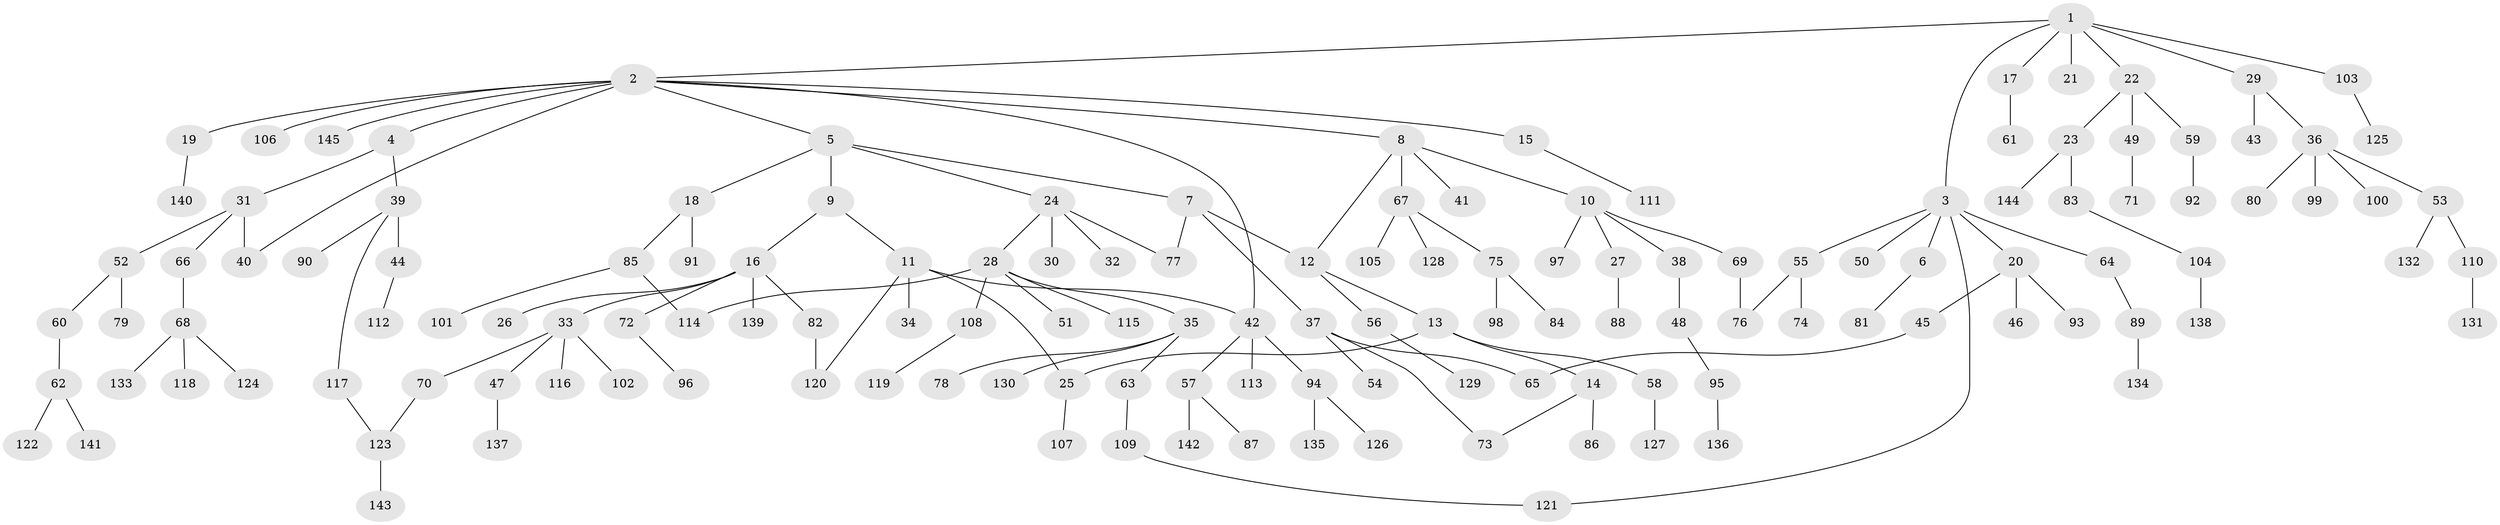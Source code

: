 // coarse degree distribution, {5: 0.0196078431372549, 4: 0.13725490196078433, 3: 0.0784313725490196, 6: 0.029411764705882353, 1: 0.38235294117647056, 2: 0.3431372549019608, 9: 0.00980392156862745}
// Generated by graph-tools (version 1.1) at 2025/36/03/04/25 23:36:02]
// undirected, 145 vertices, 156 edges
graph export_dot {
  node [color=gray90,style=filled];
  1;
  2;
  3;
  4;
  5;
  6;
  7;
  8;
  9;
  10;
  11;
  12;
  13;
  14;
  15;
  16;
  17;
  18;
  19;
  20;
  21;
  22;
  23;
  24;
  25;
  26;
  27;
  28;
  29;
  30;
  31;
  32;
  33;
  34;
  35;
  36;
  37;
  38;
  39;
  40;
  41;
  42;
  43;
  44;
  45;
  46;
  47;
  48;
  49;
  50;
  51;
  52;
  53;
  54;
  55;
  56;
  57;
  58;
  59;
  60;
  61;
  62;
  63;
  64;
  65;
  66;
  67;
  68;
  69;
  70;
  71;
  72;
  73;
  74;
  75;
  76;
  77;
  78;
  79;
  80;
  81;
  82;
  83;
  84;
  85;
  86;
  87;
  88;
  89;
  90;
  91;
  92;
  93;
  94;
  95;
  96;
  97;
  98;
  99;
  100;
  101;
  102;
  103;
  104;
  105;
  106;
  107;
  108;
  109;
  110;
  111;
  112;
  113;
  114;
  115;
  116;
  117;
  118;
  119;
  120;
  121;
  122;
  123;
  124;
  125;
  126;
  127;
  128;
  129;
  130;
  131;
  132;
  133;
  134;
  135;
  136;
  137;
  138;
  139;
  140;
  141;
  142;
  143;
  144;
  145;
  1 -- 2;
  1 -- 3;
  1 -- 17;
  1 -- 21;
  1 -- 22;
  1 -- 29;
  1 -- 103;
  2 -- 4;
  2 -- 5;
  2 -- 8;
  2 -- 15;
  2 -- 19;
  2 -- 106;
  2 -- 145;
  2 -- 42;
  2 -- 40;
  3 -- 6;
  3 -- 20;
  3 -- 50;
  3 -- 55;
  3 -- 64;
  3 -- 121;
  4 -- 31;
  4 -- 39;
  5 -- 7;
  5 -- 9;
  5 -- 18;
  5 -- 24;
  6 -- 81;
  7 -- 37;
  7 -- 77;
  7 -- 12;
  8 -- 10;
  8 -- 12;
  8 -- 41;
  8 -- 67;
  9 -- 11;
  9 -- 16;
  10 -- 27;
  10 -- 38;
  10 -- 69;
  10 -- 97;
  11 -- 34;
  11 -- 42;
  11 -- 120;
  11 -- 25;
  12 -- 13;
  12 -- 56;
  13 -- 14;
  13 -- 25;
  13 -- 58;
  14 -- 73;
  14 -- 86;
  15 -- 111;
  16 -- 26;
  16 -- 33;
  16 -- 72;
  16 -- 82;
  16 -- 139;
  17 -- 61;
  18 -- 85;
  18 -- 91;
  19 -- 140;
  20 -- 45;
  20 -- 46;
  20 -- 93;
  22 -- 23;
  22 -- 49;
  22 -- 59;
  23 -- 83;
  23 -- 144;
  24 -- 28;
  24 -- 30;
  24 -- 32;
  24 -- 77;
  25 -- 107;
  27 -- 88;
  28 -- 35;
  28 -- 51;
  28 -- 108;
  28 -- 114;
  28 -- 115;
  29 -- 36;
  29 -- 43;
  31 -- 40;
  31 -- 52;
  31 -- 66;
  33 -- 47;
  33 -- 70;
  33 -- 102;
  33 -- 116;
  35 -- 63;
  35 -- 78;
  35 -- 130;
  36 -- 53;
  36 -- 80;
  36 -- 99;
  36 -- 100;
  37 -- 54;
  37 -- 65;
  37 -- 73;
  38 -- 48;
  39 -- 44;
  39 -- 90;
  39 -- 117;
  42 -- 57;
  42 -- 94;
  42 -- 113;
  44 -- 112;
  45 -- 65;
  47 -- 137;
  48 -- 95;
  49 -- 71;
  52 -- 60;
  52 -- 79;
  53 -- 110;
  53 -- 132;
  55 -- 74;
  55 -- 76;
  56 -- 129;
  57 -- 87;
  57 -- 142;
  58 -- 127;
  59 -- 92;
  60 -- 62;
  62 -- 122;
  62 -- 141;
  63 -- 109;
  64 -- 89;
  66 -- 68;
  67 -- 75;
  67 -- 105;
  67 -- 128;
  68 -- 118;
  68 -- 124;
  68 -- 133;
  69 -- 76;
  70 -- 123;
  72 -- 96;
  75 -- 84;
  75 -- 98;
  82 -- 120;
  83 -- 104;
  85 -- 101;
  85 -- 114;
  89 -- 134;
  94 -- 126;
  94 -- 135;
  95 -- 136;
  103 -- 125;
  104 -- 138;
  108 -- 119;
  109 -- 121;
  110 -- 131;
  117 -- 123;
  123 -- 143;
}
